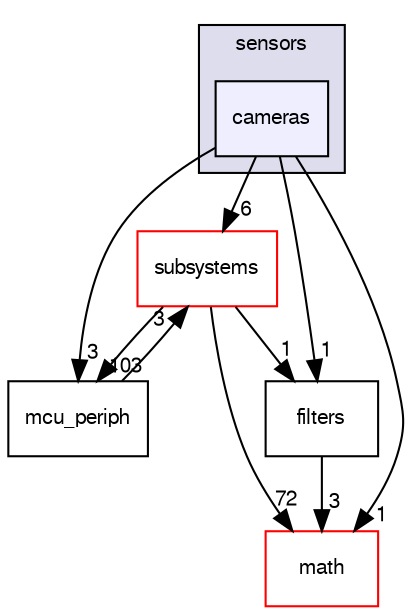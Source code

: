 digraph "sw/airborne/modules/sensors/cameras" {
  compound=true
  node [ fontsize="10", fontname="FreeSans"];
  edge [ labelfontsize="10", labelfontname="FreeSans"];
  subgraph clusterdir_2f48bbb566df394f79dcf8fe0631584a {
    graph [ bgcolor="#ddddee", pencolor="black", label="sensors" fontname="FreeSans", fontsize="10", URL="dir_2f48bbb566df394f79dcf8fe0631584a.html"]
  dir_a975c919dcb72580e31cb51fbd2aacf9 [shape=box, label="cameras", style="filled", fillcolor="#eeeeff", pencolor="black", URL="dir_a975c919dcb72580e31cb51fbd2aacf9.html"];
  }
  dir_12d6ec7aac5a4a9b8cee17e35022d7c7 [shape=box label="subsystems" fillcolor="white" style="filled" color="red" URL="dir_12d6ec7aac5a4a9b8cee17e35022d7c7.html"];
  dir_1ca43f6a116d741d80fb1d0555a2b198 [shape=box label="mcu_periph" URL="dir_1ca43f6a116d741d80fb1d0555a2b198.html"];
  dir_1444106569909aede49a887d28257b90 [shape=box label="filters" URL="dir_1444106569909aede49a887d28257b90.html"];
  dir_29343b6f5fcd4b75a5dfbb985ff56864 [shape=box label="math" fillcolor="white" style="filled" color="red" URL="dir_29343b6f5fcd4b75a5dfbb985ff56864.html"];
  dir_12d6ec7aac5a4a9b8cee17e35022d7c7->dir_1ca43f6a116d741d80fb1d0555a2b198 [headlabel="103", labeldistance=1.5 headhref="dir_000051_000120.html"];
  dir_12d6ec7aac5a4a9b8cee17e35022d7c7->dir_1444106569909aede49a887d28257b90 [headlabel="1", labeldistance=1.5 headhref="dir_000051_000104.html"];
  dir_12d6ec7aac5a4a9b8cee17e35022d7c7->dir_29343b6f5fcd4b75a5dfbb985ff56864 [headlabel="72", labeldistance=1.5 headhref="dir_000051_000118.html"];
  dir_1ca43f6a116d741d80fb1d0555a2b198->dir_12d6ec7aac5a4a9b8cee17e35022d7c7 [headlabel="3", labeldistance=1.5 headhref="dir_000120_000051.html"];
  dir_1444106569909aede49a887d28257b90->dir_29343b6f5fcd4b75a5dfbb985ff56864 [headlabel="3", labeldistance=1.5 headhref="dir_000104_000118.html"];
  dir_a975c919dcb72580e31cb51fbd2aacf9->dir_12d6ec7aac5a4a9b8cee17e35022d7c7 [headlabel="6", labeldistance=1.5 headhref="dir_000205_000051.html"];
  dir_a975c919dcb72580e31cb51fbd2aacf9->dir_1ca43f6a116d741d80fb1d0555a2b198 [headlabel="3", labeldistance=1.5 headhref="dir_000205_000120.html"];
  dir_a975c919dcb72580e31cb51fbd2aacf9->dir_1444106569909aede49a887d28257b90 [headlabel="1", labeldistance=1.5 headhref="dir_000205_000104.html"];
  dir_a975c919dcb72580e31cb51fbd2aacf9->dir_29343b6f5fcd4b75a5dfbb985ff56864 [headlabel="1", labeldistance=1.5 headhref="dir_000205_000118.html"];
}
